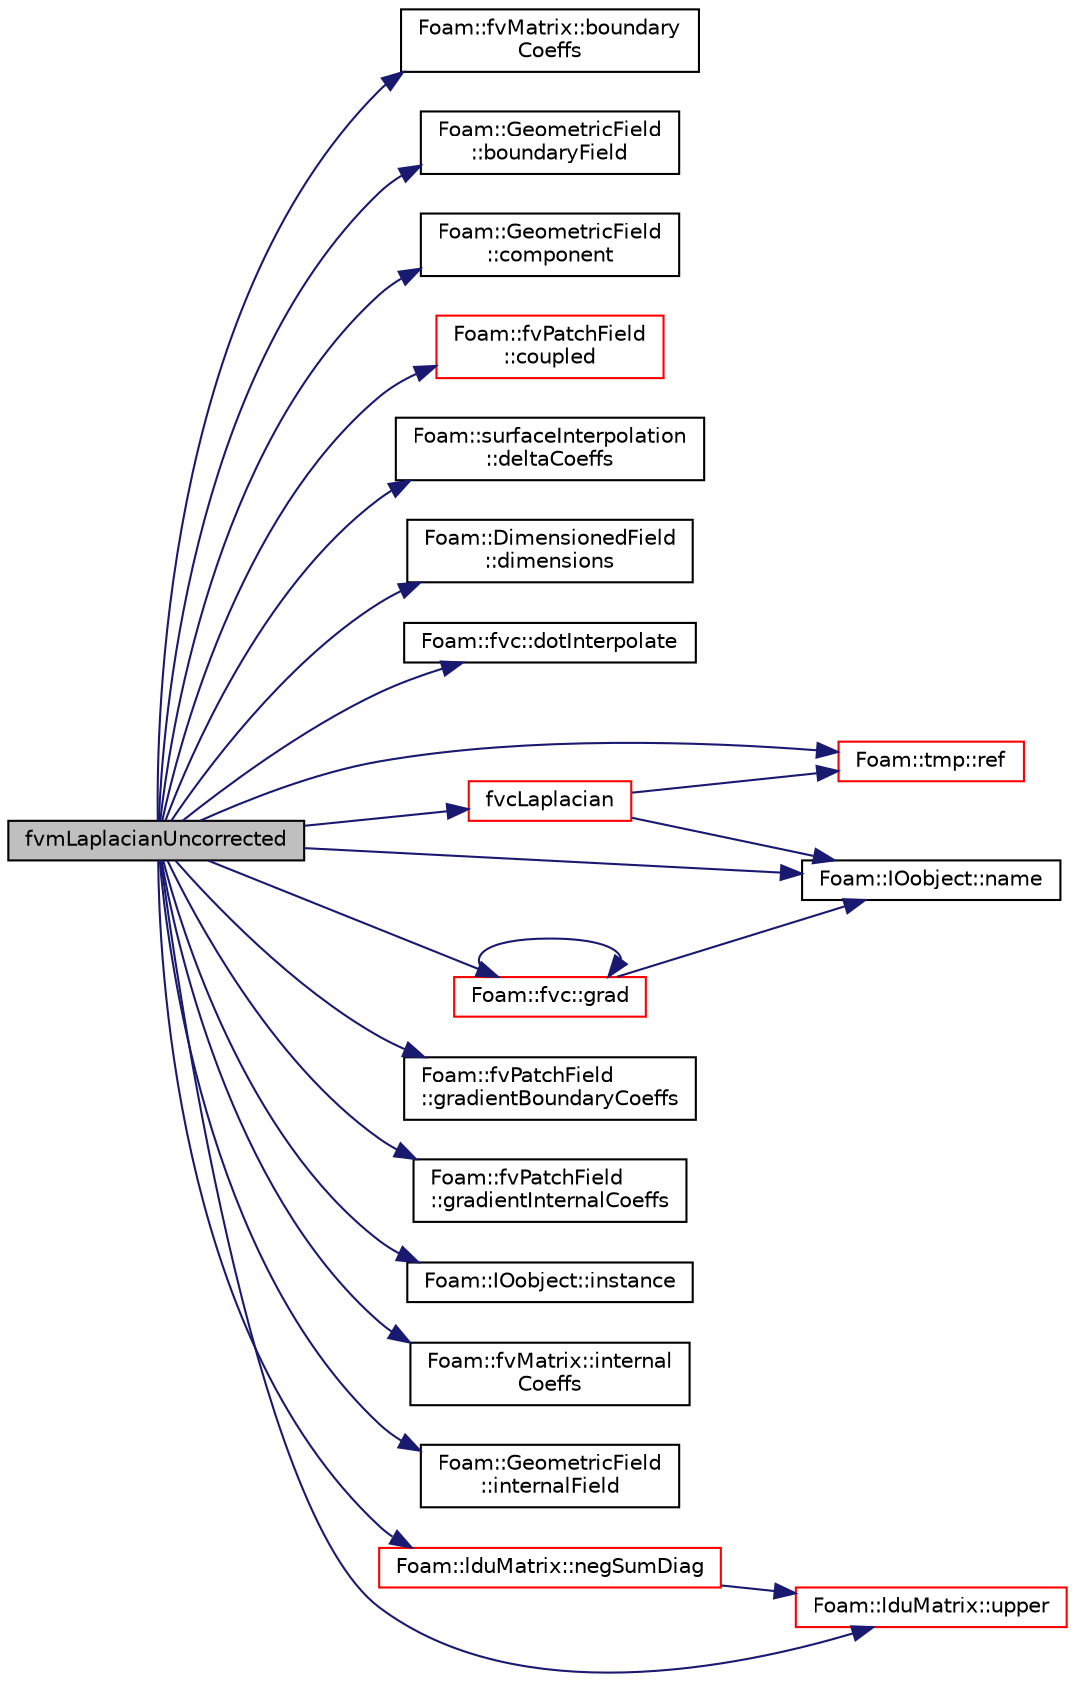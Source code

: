 digraph "fvmLaplacianUncorrected"
{
  bgcolor="transparent";
  edge [fontname="Helvetica",fontsize="10",labelfontname="Helvetica",labelfontsize="10"];
  node [fontname="Helvetica",fontsize="10",shape=record];
  rankdir="LR";
  Node1 [label="fvmLaplacianUncorrected",height=0.2,width=0.4,color="black", fillcolor="grey75", style="filled", fontcolor="black"];
  Node1 -> Node2 [color="midnightblue",fontsize="10",style="solid",fontname="Helvetica"];
  Node2 [label="Foam::fvMatrix::boundary\lCoeffs",height=0.2,width=0.4,color="black",URL="$a00888.html#a7afb1e50a188e5984f79504d63486d71",tooltip="fvBoundary scalar field containing pseudo-matrix coeffs "];
  Node1 -> Node3 [color="midnightblue",fontsize="10",style="solid",fontname="Helvetica"];
  Node3 [label="Foam::GeometricField\l::boundaryField",height=0.2,width=0.4,color="black",URL="$a00934.html#a3c6c1a789b48ea0c5e8bff64f9c14f2d",tooltip="Return reference to GeometricBoundaryField. "];
  Node1 -> Node4 [color="midnightblue",fontsize="10",style="solid",fontname="Helvetica"];
  Node4 [label="Foam::GeometricField\l::component",height=0.2,width=0.4,color="black",URL="$a00934.html#a65aef361932c3d395290d8686fc8e484",tooltip="Return a component of the field. "];
  Node1 -> Node5 [color="midnightblue",fontsize="10",style="solid",fontname="Helvetica"];
  Node5 [label="Foam::fvPatchField\l::coupled",height=0.2,width=0.4,color="red",URL="$a00899.html#acffd678e538fc569f301aacdb4f019b7",tooltip="Return true if this patch field is coupled. "];
  Node1 -> Node6 [color="midnightblue",fontsize="10",style="solid",fontname="Helvetica"];
  Node6 [label="Foam::surfaceInterpolation\l::deltaCoeffs",height=0.2,width=0.4,color="black",URL="$a02552.html#a63759eb0ab60d6075b562a97a9589123",tooltip="Return reference to cell-centre difference coefficients. "];
  Node1 -> Node7 [color="midnightblue",fontsize="10",style="solid",fontname="Helvetica"];
  Node7 [label="Foam::DimensionedField\l::dimensions",height=0.2,width=0.4,color="black",URL="$a00540.html#a6098093e7de06370342a85cfae8b31f5",tooltip="Return dimensions. "];
  Node1 -> Node8 [color="midnightblue",fontsize="10",style="solid",fontname="Helvetica"];
  Node8 [label="Foam::fvc::dotInterpolate",height=0.2,width=0.4,color="black",URL="$a10992.html#a7a1e652d9529ab4d174f463747fe10b0",tooltip="Interpolate field onto faces. "];
  Node1 -> Node9 [color="midnightblue",fontsize="10",style="solid",fontname="Helvetica"];
  Node9 [label="fvcLaplacian",height=0.2,width=0.4,color="red",URL="$a00919.html#a3b7763d1c413ef4161fb02b170ba7194"];
  Node9 -> Node10 [color="midnightblue",fontsize="10",style="solid",fontname="Helvetica"];
  Node10 [label="Foam::tmp::ref",height=0.2,width=0.4,color="red",URL="$a02691.html#a355da090b61b5b48e7435dec5942b7e9",tooltip="Return non-const reference or generate a fatal error. "];
  Node9 -> Node11 [color="midnightblue",fontsize="10",style="solid",fontname="Helvetica"];
  Node11 [label="Foam::IOobject::name",height=0.2,width=0.4,color="black",URL="$a01196.html#a75b72488d2e82151b025744974919d5d",tooltip="Return name. "];
  Node1 -> Node12 [color="midnightblue",fontsize="10",style="solid",fontname="Helvetica"];
  Node12 [label="Foam::fvc::grad",height=0.2,width=0.4,color="red",URL="$a10992.html#a7c00ec90ecc15ed3005255e42c52827a"];
  Node12 -> Node11 [color="midnightblue",fontsize="10",style="solid",fontname="Helvetica"];
  Node12 -> Node12 [color="midnightblue",fontsize="10",style="solid",fontname="Helvetica"];
  Node1 -> Node13 [color="midnightblue",fontsize="10",style="solid",fontname="Helvetica"];
  Node13 [label="Foam::fvPatchField\l::gradientBoundaryCoeffs",height=0.2,width=0.4,color="black",URL="$a00899.html#ac8b62beb35da92f57c686d9d7997ebcd",tooltip="Return the matrix source coefficients corresponding to the. "];
  Node1 -> Node14 [color="midnightblue",fontsize="10",style="solid",fontname="Helvetica"];
  Node14 [label="Foam::fvPatchField\l::gradientInternalCoeffs",height=0.2,width=0.4,color="black",URL="$a00899.html#a824eb17afcc38ad17a146e8e18ffde22",tooltip="Return the matrix diagonal coefficients corresponding to the. "];
  Node1 -> Node15 [color="midnightblue",fontsize="10",style="solid",fontname="Helvetica"];
  Node15 [label="Foam::IOobject::instance",height=0.2,width=0.4,color="black",URL="$a01196.html#a927868ca22fb186135659bc0acadd47b"];
  Node1 -> Node16 [color="midnightblue",fontsize="10",style="solid",fontname="Helvetica"];
  Node16 [label="Foam::fvMatrix::internal\lCoeffs",height=0.2,width=0.4,color="black",URL="$a00888.html#a70f63c0b305ac3c1b02423e6e5d28115",tooltip="fvBoundary scalar field containing pseudo-matrix coeffs "];
  Node1 -> Node17 [color="midnightblue",fontsize="10",style="solid",fontname="Helvetica"];
  Node17 [label="Foam::GeometricField\l::internalField",height=0.2,width=0.4,color="black",URL="$a00934.html#a9536140d36d69bbac40496f6b817aa0a",tooltip="Return internal field. "];
  Node1 -> Node11 [color="midnightblue",fontsize="10",style="solid",fontname="Helvetica"];
  Node1 -> Node18 [color="midnightblue",fontsize="10",style="solid",fontname="Helvetica"];
  Node18 [label="Foam::lduMatrix::negSumDiag",height=0.2,width=0.4,color="red",URL="$a01302.html#a7ad351a572b04686613ec1f9650ad95c"];
  Node18 -> Node19 [color="midnightblue",fontsize="10",style="solid",fontname="Helvetica"];
  Node19 [label="Foam::lduMatrix::upper",height=0.2,width=0.4,color="red",URL="$a01302.html#a11672a767f497e24dce3ff31da13d9d0"];
  Node1 -> Node10 [color="midnightblue",fontsize="10",style="solid",fontname="Helvetica"];
  Node1 -> Node19 [color="midnightblue",fontsize="10",style="solid",fontname="Helvetica"];
}
